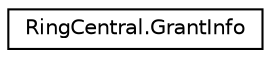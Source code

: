 digraph "Graphical Class Hierarchy"
{
 // LATEX_PDF_SIZE
  edge [fontname="Helvetica",fontsize="10",labelfontname="Helvetica",labelfontsize="10"];
  node [fontname="Helvetica",fontsize="10",shape=record];
  rankdir="LR";
  Node0 [label="RingCentral.GrantInfo",height=0.2,width=0.4,color="black", fillcolor="white", style="filled",URL="$classRingCentral_1_1GrantInfo.html",tooltip=" "];
}
